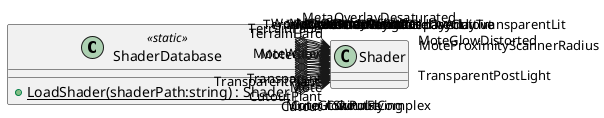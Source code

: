@startuml
class ShaderDatabase <<static>> {
    + {static} LoadShader(shaderPath:string) : Shader
}
ShaderDatabase o-> "Cutout" Shader
ShaderDatabase o-> "CutoutPlant" Shader
ShaderDatabase o-> "CutoutComplex" Shader
ShaderDatabase o-> "CutoutSkin" Shader
ShaderDatabase o-> "CutoutFlying" Shader
ShaderDatabase o-> "Transparent" Shader
ShaderDatabase o-> "TransparentPostLight" Shader
ShaderDatabase o-> "TransparentPlant" Shader
ShaderDatabase o-> "Mote" Shader
ShaderDatabase o-> "MoteGlow" Shader
ShaderDatabase o-> "MoteGlowPulse" Shader
ShaderDatabase o-> "MoteWater" Shader
ShaderDatabase o-> "MoteGlowDistorted" Shader
ShaderDatabase o-> "MoteGlowDistortBG" Shader
ShaderDatabase o-> "MoteProximityScannerRadius" Shader
ShaderDatabase o-> "TerrainHard" Shader
ShaderDatabase o-> "TerrainFade" Shader
ShaderDatabase o-> "TerrainFadeRough" Shader
ShaderDatabase o-> "TerrainWater" Shader
ShaderDatabase o-> "WorldTerrain" Shader
ShaderDatabase o-> "WorldOcean" Shader
ShaderDatabase o-> "WorldOverlayCutout" Shader
ShaderDatabase o-> "WorldOverlayTransparent" Shader
ShaderDatabase o-> "WorldOverlayTransparentLit" Shader
ShaderDatabase o-> "WorldOverlayAdditive" Shader
ShaderDatabase o-> "MetaOverlay" Shader
ShaderDatabase o-> "MetaOverlayDesaturated" Shader
ShaderDatabase o-> "SolidColor" Shader
ShaderDatabase o-> "VertexColor" Shader
ShaderDatabase o-> "Invisible" Shader
ShaderDatabase --> "DefaultShader" Shader
@enduml
